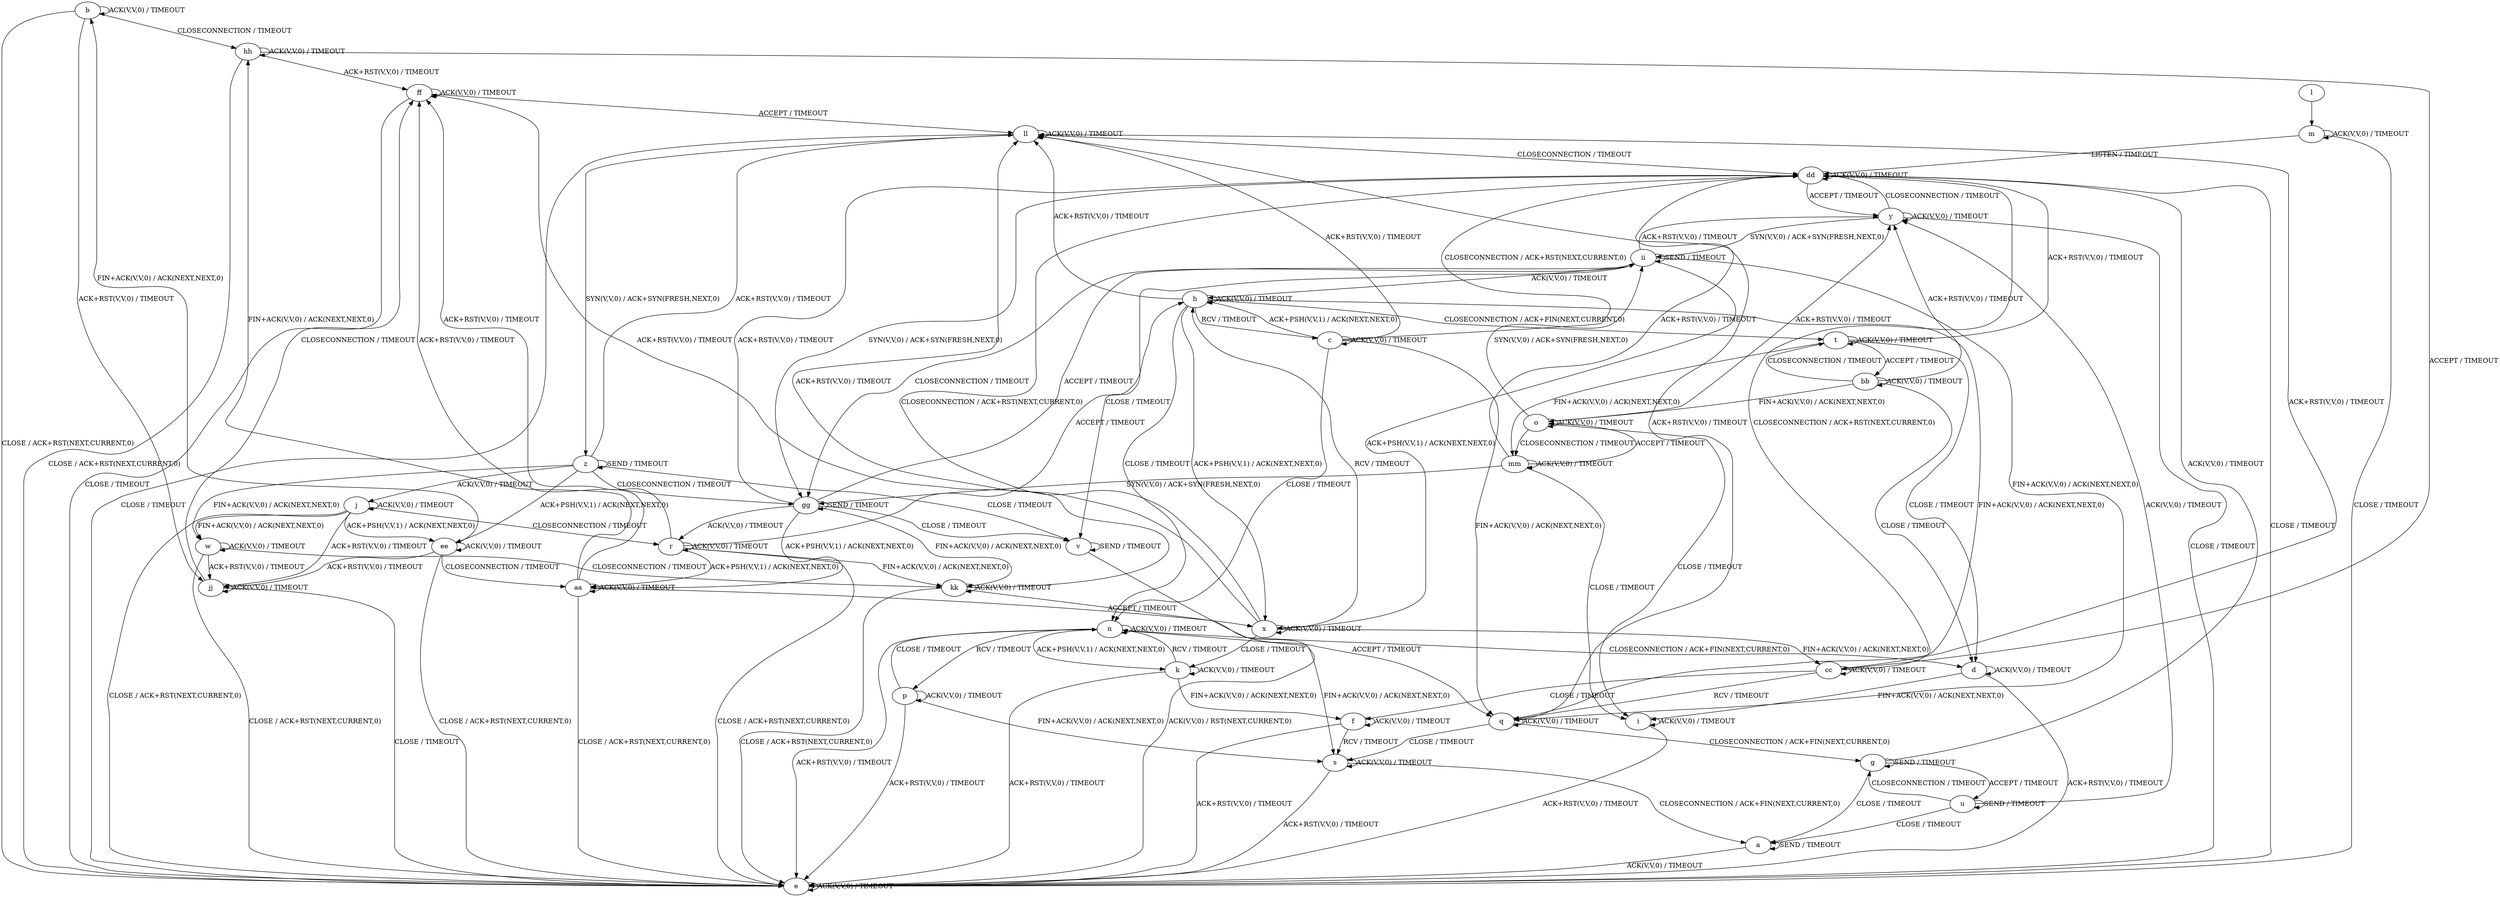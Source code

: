digraph "" {
	graph ["Incoming time"=23.536948919296265,
		"Outgoing time"=21.70130467414856,
		Output="{'States': 39, 'Transitions': 495, 'Filename': '../results/tcp/TCP_Windows8_Server-TCP_Windows8_Server-z3-2.dot'}",
		Reference="{'States': 39, 'Transitions': 495, 'Filename': '../subjects/tcp/TCP_Windows8_Server.dot'}",
		Solver=z3,
		Updated="{'States': 39, 'Transitions': 495, 'Filename': '../subjects/tcp/TCP_Windows8_Server.dot'}",
		"f-measure"=1.0,
		precision=1.0,
		recall=1.0
	];
	a -> a [key=0,
	label="SEND / TIMEOUT"];
a -> e [key=0,
label="ACK(V,V,0) / TIMEOUT"];
b -> b [key=0,
label="ACK(V,V,0) / TIMEOUT"];
b -> e [key=0,
label="CLOSE / ACK+RST(NEXT,CURRENT,0)"];
b -> hh [key=0,
label="CLOSECONNECTION / TIMEOUT"];
b -> jj [key=0,
label="ACK+RST(V,V,0) / TIMEOUT"];
c -> c [key=0,
label="ACK(V,V,0) / TIMEOUT"];
c -> h [key=0,
label="ACK+PSH(V,V,1) / ACK(NEXT,NEXT,0)"];
c -> n [key=0,
label="CLOSE / TIMEOUT"];
c -> q [key=0,
label="FIN+ACK(V,V,0) / ACK(NEXT,NEXT,0)"];
c -> dd [key=0,
label="CLOSECONNECTION / ACK+RST(NEXT,CURRENT,0)"];
c -> ll [key=0,
label="ACK+RST(V,V,0) / TIMEOUT"];
d -> d [key=0,
label="ACK(V,V,0) / TIMEOUT"];
d -> e [key=0,
label="ACK+RST(V,V,0) / TIMEOUT"];
d -> i [key=0,
label="FIN+ACK(V,V,0) / ACK(NEXT,NEXT,0)"];
e -> e [key=0,
label="ACK(V,V,0) / TIMEOUT"];
f -> e [key=0,
label="ACK+RST(V,V,0) / TIMEOUT"];
f -> f [key=0,
label="ACK(V,V,0) / TIMEOUT"];
f -> s [key=0,
label="RCV / TIMEOUT"];
g -> a [key=0,
label="CLOSE / TIMEOUT"];
g -> g [key=0,
label="SEND / TIMEOUT"];
g -> u [key=0,
label="ACCEPT / TIMEOUT"];
g -> dd [key=0,
label="ACK(V,V,0) / TIMEOUT"];
h -> c [key=0,
label="RCV / TIMEOUT"];
h -> h [key=0,
label="ACK(V,V,0) / TIMEOUT"];
h -> n [key=0,
label="CLOSE / TIMEOUT"];
h -> q [key=0,
label="FIN+ACK(V,V,0) / ACK(NEXT,NEXT,0)"];
h -> t [key=0,
label="CLOSECONNECTION / ACK+FIN(NEXT,CURRENT,0)"];
h -> x [key=0,
label="ACK+PSH(V,V,1) / ACK(NEXT,NEXT,0)"];
h -> ll [key=0,
label="ACK+RST(V,V,0) / TIMEOUT"];
i -> e [key=0,
label="ACK+RST(V,V,0) / TIMEOUT"];
i -> i [key=0,
label="ACK(V,V,0) / TIMEOUT"];
j -> e [key=0,
label="CLOSE / ACK+RST(NEXT,CURRENT,0)"];
j -> j [key=0,
label="ACK(V,V,0) / TIMEOUT"];
j -> r [key=0,
label="CLOSECONNECTION / TIMEOUT"];
j -> w [key=0,
label="FIN+ACK(V,V,0) / ACK(NEXT,NEXT,0)"];
j -> ee [key=0,
label="ACK+PSH(V,V,1) / ACK(NEXT,NEXT,0)"];
j -> jj [key=0,
label="ACK+RST(V,V,0) / TIMEOUT"];
k -> e [key=0,
label="ACK+RST(V,V,0) / TIMEOUT"];
k -> f [key=0,
label="FIN+ACK(V,V,0) / ACK(NEXT,NEXT,0)"];
k -> k [key=0,
label="ACK(V,V,0) / TIMEOUT"];
k -> n [key=0,
label="RCV / TIMEOUT"];
l -> m [key=0];
m -> e [key=0,
label="CLOSE / TIMEOUT"];
m -> m [key=0,
label="ACK(V,V,0) / TIMEOUT"];
m -> dd [key=0,
label="LISTEN / TIMEOUT"];
n -> d [key=0,
label="CLOSECONNECTION / ACK+FIN(NEXT,CURRENT,0)"];
n -> e [key=0,
label="ACK+RST(V,V,0) / TIMEOUT"];
n -> k [key=0,
label="ACK+PSH(V,V,1) / ACK(NEXT,NEXT,0)"];
n -> n [key=0,
label="ACK(V,V,0) / TIMEOUT"];
n -> p [key=0,
label="RCV / TIMEOUT"];
n -> s [key=0,
label="FIN+ACK(V,V,0) / ACK(NEXT,NEXT,0)"];
o -> i [key=0,
label="CLOSE / TIMEOUT"];
o -> o [key=0,
label="ACK(V,V,0) / TIMEOUT"];
o -> y [key=0,
label="ACK+RST(V,V,0) / TIMEOUT"];
o -> ii [key=0,
label="SYN(V,V,0) / ACK+SYN(FRESH,NEXT,0)"];
o -> mm [key=0,
label="CLOSECONNECTION / TIMEOUT"];
p -> e [key=0,
label="ACK+RST(V,V,0) / TIMEOUT"];
p -> n [key=0,
label="CLOSE / TIMEOUT"];
p -> p [key=0,
label="ACK(V,V,0) / TIMEOUT"];
p -> s [key=0,
label="FIN+ACK(V,V,0) / ACK(NEXT,NEXT,0)"];
q -> g [key=0,
label="CLOSECONNECTION / ACK+FIN(NEXT,CURRENT,0)"];
q -> q [key=0,
label="ACK(V,V,0) / TIMEOUT"];
q -> s [key=0,
label="CLOSE / TIMEOUT"];
q -> ll [key=0,
label="ACK+RST(V,V,0) / TIMEOUT"];
r -> e [key=0,
label="CLOSE / ACK+RST(NEXT,CURRENT,0)"];
r -> h [key=0,
label="ACCEPT / TIMEOUT"];
r -> r [key=0,
label="ACK(V,V,0) / TIMEOUT"];
r -> aa [key=0,
label="ACK+PSH(V,V,1) / ACK(NEXT,NEXT,0)"];
r -> ff [key=0,
label="ACK+RST(V,V,0) / TIMEOUT"];
r -> kk [key=0,
label="FIN+ACK(V,V,0) / ACK(NEXT,NEXT,0)"];
s -> a [key=0,
label="CLOSECONNECTION / ACK+FIN(NEXT,CURRENT,0)"];
s -> e [key=0,
label="ACK+RST(V,V,0) / TIMEOUT"];
s -> s [key=0,
label="ACK(V,V,0) / TIMEOUT"];
t -> d [key=0,
label="CLOSE / TIMEOUT"];
t -> t [key=0,
label="ACK(V,V,0) / TIMEOUT"];
t -> bb [key=0,
label="ACCEPT / TIMEOUT"];
t -> dd [key=0,
label="ACK+RST(V,V,0) / TIMEOUT"];
t -> mm [key=0,
label="FIN+ACK(V,V,0) / ACK(NEXT,NEXT,0)"];
u -> a [key=0,
label="CLOSE / TIMEOUT"];
u -> g [key=0,
label="CLOSECONNECTION / TIMEOUT"];
u -> u [key=0,
label="SEND / TIMEOUT"];
u -> y [key=0,
label="ACK(V,V,0) / TIMEOUT"];
v -> e [key=0,
label="ACK(V,V,0) / RST(NEXT,CURRENT,0)"];
v -> v [key=0,
label="SEND / TIMEOUT"];
w -> e [key=0,
label="CLOSE / ACK+RST(NEXT,CURRENT,0)"];
w -> w [key=0,
label="ACK(V,V,0) / TIMEOUT"];
w -> jj [key=0,
label="ACK+RST(V,V,0) / TIMEOUT"];
w -> kk [key=0,
label="CLOSECONNECTION / TIMEOUT"];
x -> h [key=0,
label="RCV / TIMEOUT"];
x -> k [key=0,
label="CLOSE / TIMEOUT"];
x -> x [key=0,
label="ACK(V,V,0) / TIMEOUT"];
x -> cc [key=0,
label="FIN+ACK(V,V,0) / ACK(NEXT,NEXT,0)"];
x -> dd [key=0,
label="CLOSECONNECTION / ACK+RST(NEXT,CURRENT,0)"];
x -> ll [key=0,
label="ACK+RST(V,V,0) / TIMEOUT"];
y -> e [key=0,
label="CLOSE / TIMEOUT"];
y -> y [key=0,
label="ACK(V,V,0) / TIMEOUT"];
y -> dd [key=0,
label="CLOSECONNECTION / TIMEOUT"];
y -> ii [key=0,
label="SYN(V,V,0) / ACK+SYN(FRESH,NEXT,0)"];
z -> j [key=0,
label="ACK(V,V,0) / TIMEOUT"];
z -> v [key=0,
label="CLOSE / TIMEOUT"];
z -> w [key=0,
label="FIN+ACK(V,V,0) / ACK(NEXT,NEXT,0)"];
z -> z [key=0,
label="SEND / TIMEOUT"];
z -> ee [key=0,
label="ACK+PSH(V,V,1) / ACK(NEXT,NEXT,0)"];
z -> gg [key=0,
label="CLOSECONNECTION / TIMEOUT"];
z -> ll [key=0,
label="ACK+RST(V,V,0) / TIMEOUT"];
aa -> e [key=0,
label="CLOSE / ACK+RST(NEXT,CURRENT,0)"];
aa -> x [key=0,
label="ACCEPT / TIMEOUT"];
aa -> aa [key=0,
label="ACK(V,V,0) / TIMEOUT"];
aa -> ff [key=0,
label="ACK+RST(V,V,0) / TIMEOUT"];
aa -> hh [key=0,
label="FIN+ACK(V,V,0) / ACK(NEXT,NEXT,0)"];
bb -> d [key=0,
label="CLOSE / TIMEOUT"];
bb -> o [key=0,
label="FIN+ACK(V,V,0) / ACK(NEXT,NEXT,0)"];
bb -> t [key=0,
label="CLOSECONNECTION / TIMEOUT"];
bb -> y [key=0,
label="ACK+RST(V,V,0) / TIMEOUT"];
bb -> bb [key=0,
label="ACK(V,V,0) / TIMEOUT"];
cc -> f [key=0,
label="CLOSE / TIMEOUT"];
cc -> q [key=0,
label="RCV / TIMEOUT"];
cc -> cc [key=0,
label="ACK(V,V,0) / TIMEOUT"];
cc -> dd [key=0,
label="CLOSECONNECTION / ACK+RST(NEXT,CURRENT,0)"];
cc -> ll [key=0,
label="ACK+RST(V,V,0) / TIMEOUT"];
dd -> e [key=0,
label="CLOSE / TIMEOUT"];
dd -> y [key=0,
label="ACCEPT / TIMEOUT"];
dd -> dd [key=0,
label="ACK(V,V,0) / TIMEOUT"];
dd -> gg [key=0,
label="SYN(V,V,0) / ACK+SYN(FRESH,NEXT,0)"];
ee -> b [key=0,
label="FIN+ACK(V,V,0) / ACK(NEXT,NEXT,0)"];
ee -> e [key=0,
label="CLOSE / ACK+RST(NEXT,CURRENT,0)"];
ee -> aa [key=0,
label="CLOSECONNECTION / TIMEOUT"];
ee -> ee [key=0,
label="ACK(V,V,0) / TIMEOUT"];
ee -> jj [key=0,
label="ACK+RST(V,V,0) / TIMEOUT"];
ff -> e [key=0,
label="CLOSE / TIMEOUT"];
ff -> ff [key=0,
label="ACK(V,V,0) / TIMEOUT"];
ff -> ll [key=0,
label="ACCEPT / TIMEOUT"];
gg -> r [key=0,
label="ACK(V,V,0) / TIMEOUT"];
gg -> v [key=0,
label="CLOSE / TIMEOUT"];
gg -> aa [key=0,
label="ACK+PSH(V,V,1) / ACK(NEXT,NEXT,0)"];
gg -> dd [key=0,
label="ACK+RST(V,V,0) / TIMEOUT"];
gg -> gg [key=0,
label="SEND / TIMEOUT"];
gg -> ii [key=0,
label="ACCEPT / TIMEOUT"];
gg -> kk [key=0,
label="FIN+ACK(V,V,0) / ACK(NEXT,NEXT,0)"];
hh -> e [key=0,
label="CLOSE / ACK+RST(NEXT,CURRENT,0)"];
hh -> cc [key=0,
label="ACCEPT / TIMEOUT"];
hh -> ff [key=0,
label="ACK+RST(V,V,0) / TIMEOUT"];
hh -> hh [key=0,
label="ACK(V,V,0) / TIMEOUT"];
ii -> h [key=0,
label="ACK(V,V,0) / TIMEOUT"];
ii -> q [key=0,
label="FIN+ACK(V,V,0) / ACK(NEXT,NEXT,0)"];
ii -> v [key=0,
label="CLOSE / TIMEOUT"];
ii -> x [key=0,
label="ACK+PSH(V,V,1) / ACK(NEXT,NEXT,0)"];
ii -> y [key=0,
label="ACK+RST(V,V,0) / TIMEOUT"];
ii -> gg [key=0,
label="CLOSECONNECTION / TIMEOUT"];
ii -> ii [key=0,
label="SEND / TIMEOUT"];
jj -> e [key=0,
label="CLOSE / TIMEOUT"];
jj -> ff [key=0,
label="CLOSECONNECTION / TIMEOUT"];
jj -> jj [key=0,
label="ACK(V,V,0) / TIMEOUT"];
kk -> e [key=0,
label="CLOSE / ACK+RST(NEXT,CURRENT,0)"];
kk -> q [key=0,
label="ACCEPT / TIMEOUT"];
kk -> ff [key=0,
label="ACK+RST(V,V,0) / TIMEOUT"];
kk -> kk [key=0,
label="ACK(V,V,0) / TIMEOUT"];
ll -> e [key=0,
label="CLOSE / TIMEOUT"];
ll -> z [key=0,
label="SYN(V,V,0) / ACK+SYN(FRESH,NEXT,0)"];
ll -> dd [key=0,
label="CLOSECONNECTION / TIMEOUT"];
ll -> ll [key=0,
label="ACK(V,V,0) / TIMEOUT"];
mm -> i [key=0,
label="CLOSE / TIMEOUT"];
mm -> o [key=0,
label="ACCEPT / TIMEOUT"];
mm -> dd [key=0,
label="ACK+RST(V,V,0) / TIMEOUT"];
mm -> gg [key=0,
label="SYN(V,V,0) / ACK+SYN(FRESH,NEXT,0)"];
mm -> mm [key=0,
label="ACK(V,V,0) / TIMEOUT"];
}
